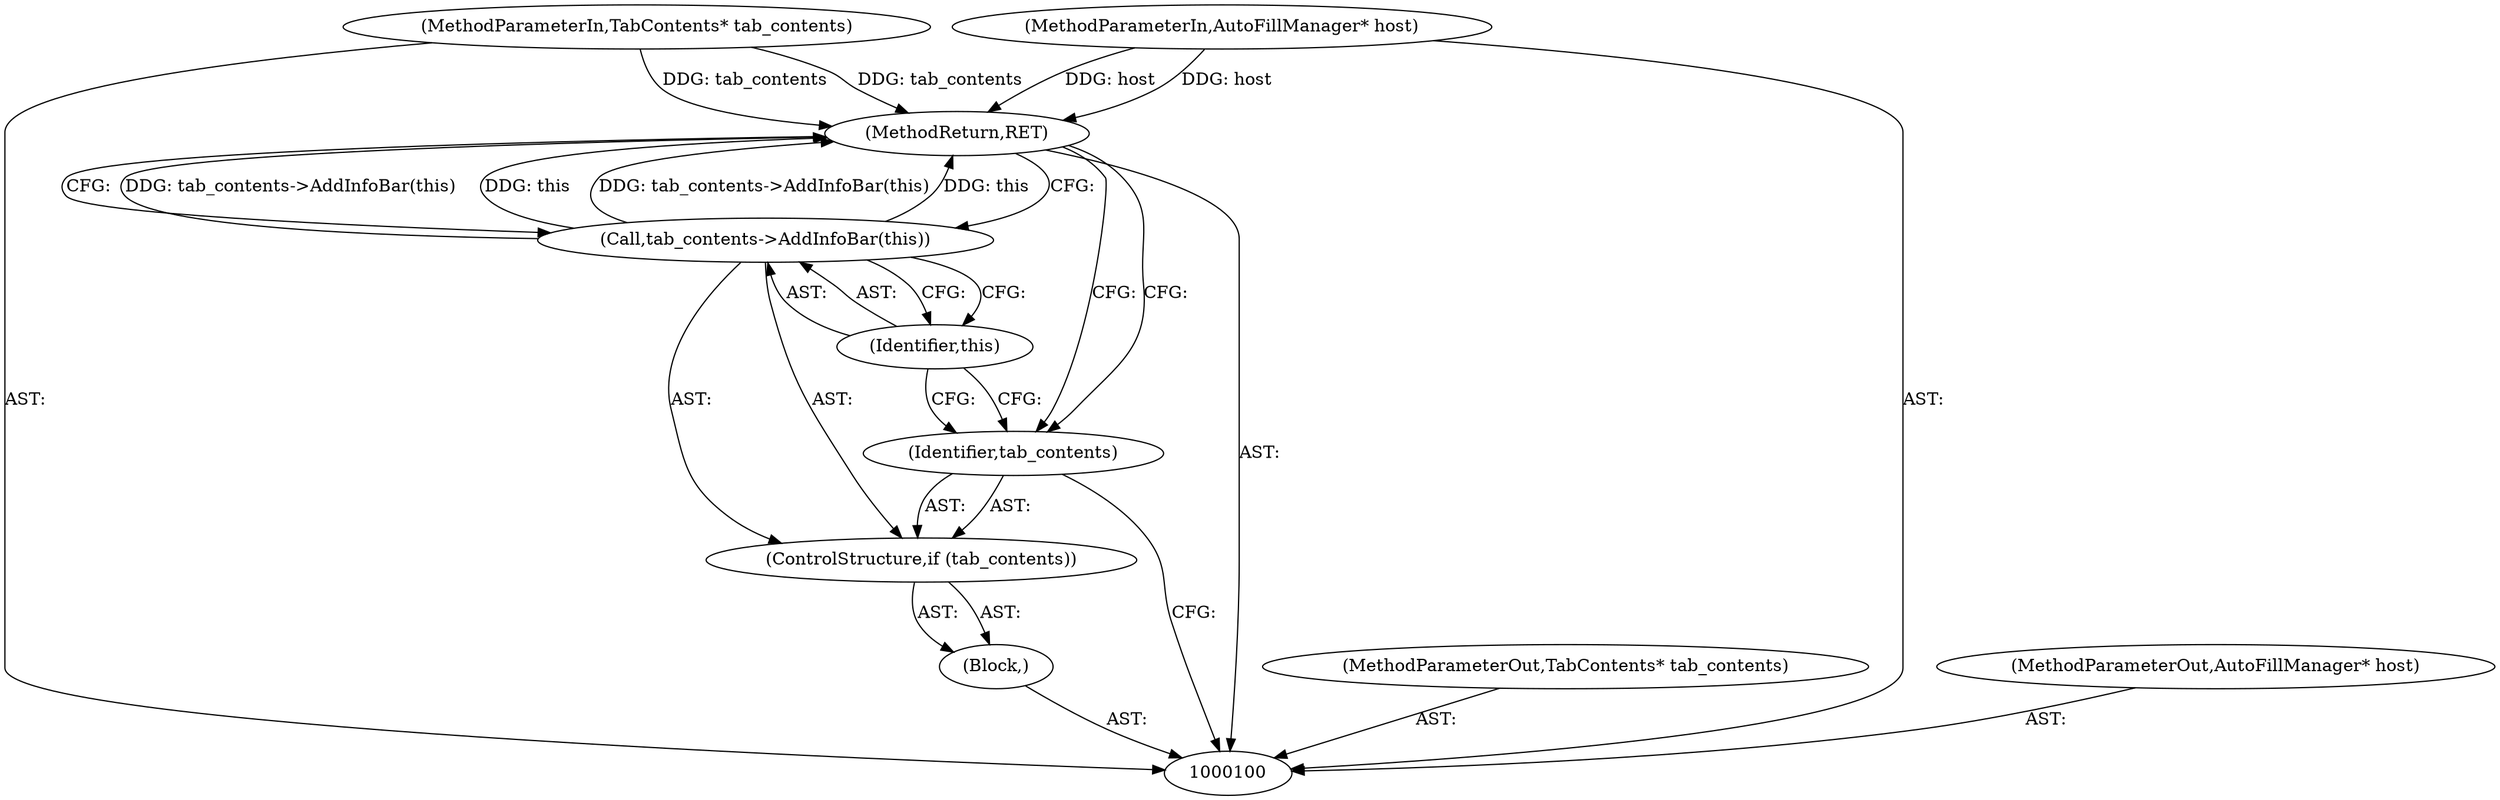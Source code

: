 digraph "1_Chrome_0d04639df7a3b2425c671ab08f68eb32b3d04cb1" {
"1000108" [label="(MethodReturn,RET)"];
"1000101" [label="(MethodParameterIn,TabContents* tab_contents)"];
"1000119" [label="(MethodParameterOut,TabContents* tab_contents)"];
"1000102" [label="(MethodParameterIn,AutoFillManager* host)"];
"1000120" [label="(MethodParameterOut,AutoFillManager* host)"];
"1000103" [label="(Block,)"];
"1000104" [label="(ControlStructure,if (tab_contents))"];
"1000105" [label="(Identifier,tab_contents)"];
"1000107" [label="(Identifier,this)"];
"1000106" [label="(Call,tab_contents->AddInfoBar(this))"];
"1000108" -> "1000100"  [label="AST: "];
"1000108" -> "1000106"  [label="CFG: "];
"1000108" -> "1000105"  [label="CFG: "];
"1000106" -> "1000108"  [label="DDG: tab_contents->AddInfoBar(this)"];
"1000106" -> "1000108"  [label="DDG: this"];
"1000102" -> "1000108"  [label="DDG: host"];
"1000101" -> "1000108"  [label="DDG: tab_contents"];
"1000101" -> "1000100"  [label="AST: "];
"1000101" -> "1000108"  [label="DDG: tab_contents"];
"1000119" -> "1000100"  [label="AST: "];
"1000102" -> "1000100"  [label="AST: "];
"1000102" -> "1000108"  [label="DDG: host"];
"1000120" -> "1000100"  [label="AST: "];
"1000103" -> "1000100"  [label="AST: "];
"1000104" -> "1000103"  [label="AST: "];
"1000104" -> "1000103"  [label="AST: "];
"1000105" -> "1000104"  [label="AST: "];
"1000106" -> "1000104"  [label="AST: "];
"1000105" -> "1000104"  [label="AST: "];
"1000105" -> "1000100"  [label="CFG: "];
"1000107" -> "1000105"  [label="CFG: "];
"1000108" -> "1000105"  [label="CFG: "];
"1000107" -> "1000106"  [label="AST: "];
"1000107" -> "1000105"  [label="CFG: "];
"1000106" -> "1000107"  [label="CFG: "];
"1000106" -> "1000104"  [label="AST: "];
"1000106" -> "1000107"  [label="CFG: "];
"1000107" -> "1000106"  [label="AST: "];
"1000108" -> "1000106"  [label="CFG: "];
"1000106" -> "1000108"  [label="DDG: tab_contents->AddInfoBar(this)"];
"1000106" -> "1000108"  [label="DDG: this"];
}
